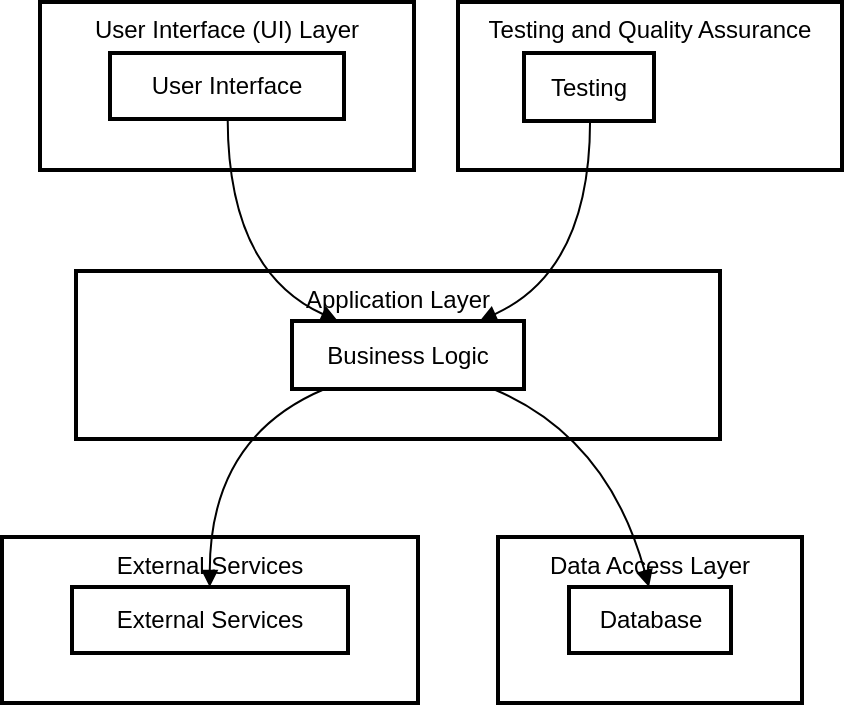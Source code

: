 <mxfile version="21.7.5" type="device">
  <diagram name="Page-1" id="NGbTgv3osdHA_mX1gQlO">
    <mxGraphModel dx="-410" dy="1658" grid="1" gridSize="10" guides="1" tooltips="1" connect="1" arrows="1" fold="1" page="1" pageScale="1" pageWidth="850" pageHeight="1100" math="0" shadow="0">
      <root>
        <mxCell id="0" />
        <mxCell id="1" parent="0" />
        <mxCell id="jLtzC2cC7I9qyOL5CgWm-227" value="Testing and Quality Assurance" style="whiteSpace=wrap;strokeWidth=2;verticalAlign=top;" vertex="1" parent="1">
          <mxGeometry x="2378" y="-310" width="192" height="84" as="geometry" />
        </mxCell>
        <mxCell id="jLtzC2cC7I9qyOL5CgWm-228" value="Testing" style="whiteSpace=wrap;strokeWidth=2;" vertex="1" parent="1">
          <mxGeometry x="2411" y="-284.5" width="65" height="34" as="geometry" />
        </mxCell>
        <mxCell id="jLtzC2cC7I9qyOL5CgWm-229" value="External Services" style="whiteSpace=wrap;strokeWidth=2;verticalAlign=top;" vertex="1" parent="1">
          <mxGeometry x="2150" y="-42.5" width="208" height="83" as="geometry" />
        </mxCell>
        <mxCell id="jLtzC2cC7I9qyOL5CgWm-230" value="External Services" style="whiteSpace=wrap;strokeWidth=2;" vertex="1" parent="1">
          <mxGeometry x="2185" y="-17.5" width="138" height="33" as="geometry" />
        </mxCell>
        <mxCell id="jLtzC2cC7I9qyOL5CgWm-231" value="Data Access Layer" style="whiteSpace=wrap;strokeWidth=2;verticalAlign=top;" vertex="1" parent="1">
          <mxGeometry x="2398" y="-42.5" width="152" height="83" as="geometry" />
        </mxCell>
        <mxCell id="jLtzC2cC7I9qyOL5CgWm-232" value="Database" style="whiteSpace=wrap;strokeWidth=2;" vertex="1" parent="1">
          <mxGeometry x="2433.5" y="-17.5" width="81" height="33" as="geometry" />
        </mxCell>
        <mxCell id="jLtzC2cC7I9qyOL5CgWm-233" value="Application Layer" style="whiteSpace=wrap;strokeWidth=2;verticalAlign=top;" vertex="1" parent="1">
          <mxGeometry x="2187" y="-175.5" width="322" height="84" as="geometry" />
        </mxCell>
        <mxCell id="jLtzC2cC7I9qyOL5CgWm-234" value="Business Logic" style="whiteSpace=wrap;strokeWidth=2;" vertex="1" parent="1">
          <mxGeometry x="2295" y="-150.5" width="116" height="34" as="geometry" />
        </mxCell>
        <mxCell id="jLtzC2cC7I9qyOL5CgWm-235" value="User Interface (UI) Layer" style="whiteSpace=wrap;strokeWidth=2;verticalAlign=top;" vertex="1" parent="1">
          <mxGeometry x="2169" y="-310" width="187" height="84" as="geometry" />
        </mxCell>
        <mxCell id="jLtzC2cC7I9qyOL5CgWm-236" value="User Interface" style="whiteSpace=wrap;strokeWidth=2;" vertex="1" parent="1">
          <mxGeometry x="2204" y="-284.5" width="117" height="33" as="geometry" />
        </mxCell>
        <mxCell id="jLtzC2cC7I9qyOL5CgWm-237" value="" style="curved=1;startArrow=none;endArrow=block;exitX=0.503;exitY=1.015;entryX=0.19;entryY=-0.013;rounded=0;" edge="1" parent="1" source="jLtzC2cC7I9qyOL5CgWm-236" target="jLtzC2cC7I9qyOL5CgWm-234">
          <mxGeometry relative="1" as="geometry">
            <Array as="points">
              <mxPoint x="2263" y="-175.5" />
            </Array>
          </mxGeometry>
        </mxCell>
        <mxCell id="jLtzC2cC7I9qyOL5CgWm-238" value="" style="curved=1;startArrow=none;endArrow=block;exitX=0.849;exitY=0.975;entryX=0.494;entryY=0.004;rounded=0;" edge="1" parent="1" source="jLtzC2cC7I9qyOL5CgWm-234" target="jLtzC2cC7I9qyOL5CgWm-232">
          <mxGeometry relative="1" as="geometry">
            <Array as="points">
              <mxPoint x="2453" y="-92.5" />
            </Array>
          </mxGeometry>
        </mxCell>
        <mxCell id="jLtzC2cC7I9qyOL5CgWm-239" value="" style="curved=1;startArrow=none;endArrow=block;exitX=0.159;exitY=0.975;entryX=0.499;entryY=0.004;rounded=0;" edge="1" parent="1" source="jLtzC2cC7I9qyOL5CgWm-234" target="jLtzC2cC7I9qyOL5CgWm-230">
          <mxGeometry relative="1" as="geometry">
            <Array as="points">
              <mxPoint x="2254" y="-92.5" />
            </Array>
          </mxGeometry>
        </mxCell>
        <mxCell id="jLtzC2cC7I9qyOL5CgWm-240" value="" style="curved=1;startArrow=none;endArrow=block;exitX=0.508;exitY=0.987;entryX=0.817;entryY=-0.013;rounded=0;" edge="1" parent="1" source="jLtzC2cC7I9qyOL5CgWm-228" target="jLtzC2cC7I9qyOL5CgWm-234">
          <mxGeometry relative="1" as="geometry">
            <Array as="points">
              <mxPoint x="2444" y="-175.5" />
            </Array>
          </mxGeometry>
        </mxCell>
      </root>
    </mxGraphModel>
  </diagram>
</mxfile>
